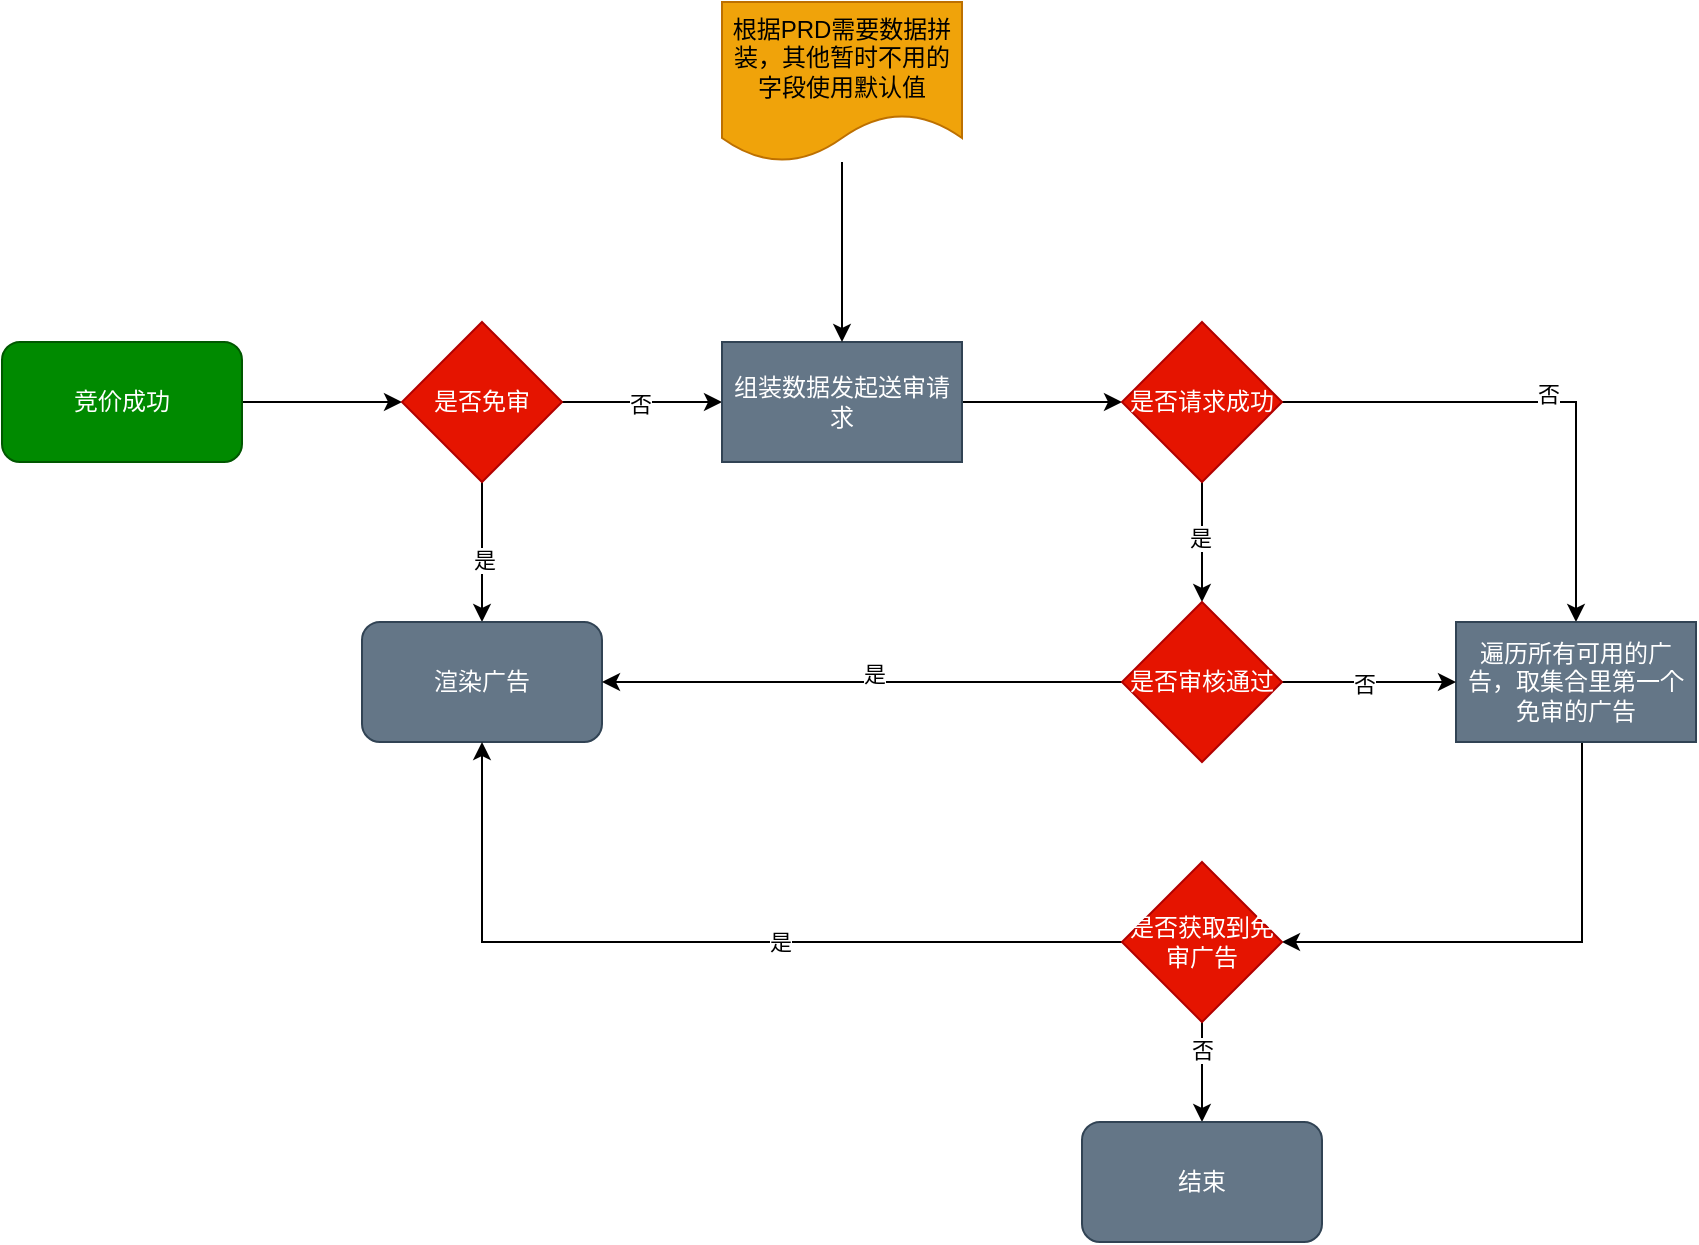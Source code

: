<mxfile version="24.7.17">
  <diagram name="第 1 页" id="-iBdAIBDAezDfovrRm0V">
    <mxGraphModel dx="1139" dy="620" grid="1" gridSize="10" guides="1" tooltips="1" connect="1" arrows="1" fold="1" page="1" pageScale="1" pageWidth="827" pageHeight="1169" math="0" shadow="0">
      <root>
        <mxCell id="0" />
        <mxCell id="1" parent="0" />
        <mxCell id="1goMoPxQiR9Q-kaNRsh4-3" value="" style="edgeStyle=orthogonalEdgeStyle;rounded=0;orthogonalLoop=1;jettySize=auto;html=1;" edge="1" parent="1" source="1goMoPxQiR9Q-kaNRsh4-1" target="1goMoPxQiR9Q-kaNRsh4-2">
          <mxGeometry relative="1" as="geometry" />
        </mxCell>
        <mxCell id="1goMoPxQiR9Q-kaNRsh4-1" value="竞价成功" style="rounded=1;whiteSpace=wrap;html=1;fillColor=#008a00;fontColor=#ffffff;strokeColor=#005700;" vertex="1" parent="1">
          <mxGeometry x="100" y="360" width="120" height="60" as="geometry" />
        </mxCell>
        <mxCell id="1goMoPxQiR9Q-kaNRsh4-5" value="" style="edgeStyle=orthogonalEdgeStyle;rounded=0;orthogonalLoop=1;jettySize=auto;html=1;" edge="1" parent="1" source="1goMoPxQiR9Q-kaNRsh4-2" target="1goMoPxQiR9Q-kaNRsh4-4">
          <mxGeometry relative="1" as="geometry" />
        </mxCell>
        <mxCell id="1goMoPxQiR9Q-kaNRsh4-6" value="是" style="edgeLabel;html=1;align=center;verticalAlign=middle;resizable=0;points=[];" vertex="1" connectable="0" parent="1goMoPxQiR9Q-kaNRsh4-5">
          <mxGeometry x="0.114" y="1" relative="1" as="geometry">
            <mxPoint as="offset" />
          </mxGeometry>
        </mxCell>
        <mxCell id="1goMoPxQiR9Q-kaNRsh4-8" value="" style="edgeStyle=orthogonalEdgeStyle;rounded=0;orthogonalLoop=1;jettySize=auto;html=1;" edge="1" parent="1" source="1goMoPxQiR9Q-kaNRsh4-2" target="1goMoPxQiR9Q-kaNRsh4-7">
          <mxGeometry relative="1" as="geometry" />
        </mxCell>
        <mxCell id="1goMoPxQiR9Q-kaNRsh4-9" value="否" style="edgeLabel;html=1;align=center;verticalAlign=middle;resizable=0;points=[];" vertex="1" connectable="0" parent="1goMoPxQiR9Q-kaNRsh4-8">
          <mxGeometry x="-0.025" y="-1" relative="1" as="geometry">
            <mxPoint as="offset" />
          </mxGeometry>
        </mxCell>
        <mxCell id="1goMoPxQiR9Q-kaNRsh4-2" value="是否免审" style="rhombus;whiteSpace=wrap;html=1;fillColor=#e51400;fontColor=#ffffff;strokeColor=#B20000;" vertex="1" parent="1">
          <mxGeometry x="300" y="350" width="80" height="80" as="geometry" />
        </mxCell>
        <mxCell id="1goMoPxQiR9Q-kaNRsh4-4" value="渲染广告" style="rounded=1;whiteSpace=wrap;html=1;fillColor=#647687;fontColor=#ffffff;strokeColor=#314354;" vertex="1" parent="1">
          <mxGeometry x="280" y="500" width="120" height="60" as="geometry" />
        </mxCell>
        <mxCell id="1goMoPxQiR9Q-kaNRsh4-11" value="" style="edgeStyle=orthogonalEdgeStyle;rounded=0;orthogonalLoop=1;jettySize=auto;html=1;" edge="1" parent="1" source="1goMoPxQiR9Q-kaNRsh4-7" target="1goMoPxQiR9Q-kaNRsh4-10">
          <mxGeometry relative="1" as="geometry" />
        </mxCell>
        <mxCell id="1goMoPxQiR9Q-kaNRsh4-7" value="组装数据发起送审请求" style="rounded=0;whiteSpace=wrap;html=1;fillColor=#647687;fontColor=#ffffff;strokeColor=#314354;" vertex="1" parent="1">
          <mxGeometry x="460" y="360" width="120" height="60" as="geometry" />
        </mxCell>
        <mxCell id="1goMoPxQiR9Q-kaNRsh4-13" value="" style="edgeStyle=orthogonalEdgeStyle;rounded=0;orthogonalLoop=1;jettySize=auto;html=1;" edge="1" parent="1" source="1goMoPxQiR9Q-kaNRsh4-10" target="1goMoPxQiR9Q-kaNRsh4-12">
          <mxGeometry relative="1" as="geometry" />
        </mxCell>
        <mxCell id="1goMoPxQiR9Q-kaNRsh4-14" value="否" style="edgeLabel;html=1;align=center;verticalAlign=middle;resizable=0;points=[];" vertex="1" connectable="0" parent="1goMoPxQiR9Q-kaNRsh4-13">
          <mxGeometry x="0.033" y="4" relative="1" as="geometry">
            <mxPoint as="offset" />
          </mxGeometry>
        </mxCell>
        <mxCell id="1goMoPxQiR9Q-kaNRsh4-16" value="" style="edgeStyle=orthogonalEdgeStyle;rounded=0;orthogonalLoop=1;jettySize=auto;html=1;" edge="1" parent="1" source="1goMoPxQiR9Q-kaNRsh4-10" target="1goMoPxQiR9Q-kaNRsh4-15">
          <mxGeometry relative="1" as="geometry" />
        </mxCell>
        <mxCell id="1goMoPxQiR9Q-kaNRsh4-17" value="是" style="edgeLabel;html=1;align=center;verticalAlign=middle;resizable=0;points=[];" vertex="1" connectable="0" parent="1goMoPxQiR9Q-kaNRsh4-16">
          <mxGeometry x="-0.075" y="-1" relative="1" as="geometry">
            <mxPoint as="offset" />
          </mxGeometry>
        </mxCell>
        <mxCell id="1goMoPxQiR9Q-kaNRsh4-10" value="是否请求成功" style="rhombus;whiteSpace=wrap;html=1;fillColor=#e51400;fontColor=#ffffff;strokeColor=#B20000;" vertex="1" parent="1">
          <mxGeometry x="660" y="350" width="80" height="80" as="geometry" />
        </mxCell>
        <mxCell id="1goMoPxQiR9Q-kaNRsh4-25" value="" style="edgeStyle=orthogonalEdgeStyle;rounded=0;orthogonalLoop=1;jettySize=auto;html=1;" edge="1" parent="1" source="1goMoPxQiR9Q-kaNRsh4-12" target="1goMoPxQiR9Q-kaNRsh4-24">
          <mxGeometry relative="1" as="geometry">
            <Array as="points">
              <mxPoint x="890" y="660" />
            </Array>
          </mxGeometry>
        </mxCell>
        <mxCell id="1goMoPxQiR9Q-kaNRsh4-12" value="遍历所有可用的广告，取集合里第一个免审的广告" style="rounded=0;whiteSpace=wrap;html=1;fillColor=#647687;fontColor=#ffffff;strokeColor=#314354;" vertex="1" parent="1">
          <mxGeometry x="827" y="500" width="120" height="60" as="geometry" />
        </mxCell>
        <mxCell id="1goMoPxQiR9Q-kaNRsh4-20" style="edgeStyle=orthogonalEdgeStyle;rounded=0;orthogonalLoop=1;jettySize=auto;html=1;" edge="1" parent="1" source="1goMoPxQiR9Q-kaNRsh4-15" target="1goMoPxQiR9Q-kaNRsh4-4">
          <mxGeometry relative="1" as="geometry" />
        </mxCell>
        <mxCell id="1goMoPxQiR9Q-kaNRsh4-21" value="是" style="edgeLabel;html=1;align=center;verticalAlign=middle;resizable=0;points=[];" vertex="1" connectable="0" parent="1goMoPxQiR9Q-kaNRsh4-20">
          <mxGeometry x="-0.046" y="-4" relative="1" as="geometry">
            <mxPoint as="offset" />
          </mxGeometry>
        </mxCell>
        <mxCell id="1goMoPxQiR9Q-kaNRsh4-22" style="edgeStyle=orthogonalEdgeStyle;rounded=0;orthogonalLoop=1;jettySize=auto;html=1;" edge="1" parent="1" source="1goMoPxQiR9Q-kaNRsh4-15" target="1goMoPxQiR9Q-kaNRsh4-12">
          <mxGeometry relative="1" as="geometry" />
        </mxCell>
        <mxCell id="1goMoPxQiR9Q-kaNRsh4-23" value="否" style="edgeLabel;html=1;align=center;verticalAlign=middle;resizable=0;points=[];" vertex="1" connectable="0" parent="1goMoPxQiR9Q-kaNRsh4-22">
          <mxGeometry x="-0.058" y="-1" relative="1" as="geometry">
            <mxPoint as="offset" />
          </mxGeometry>
        </mxCell>
        <mxCell id="1goMoPxQiR9Q-kaNRsh4-15" value="是否审核通过" style="rhombus;whiteSpace=wrap;html=1;fillColor=#e51400;fontColor=#ffffff;strokeColor=#B20000;" vertex="1" parent="1">
          <mxGeometry x="660" y="490" width="80" height="80" as="geometry" />
        </mxCell>
        <mxCell id="1goMoPxQiR9Q-kaNRsh4-26" style="edgeStyle=orthogonalEdgeStyle;rounded=0;orthogonalLoop=1;jettySize=auto;html=1;entryX=0.5;entryY=1;entryDx=0;entryDy=0;" edge="1" parent="1" source="1goMoPxQiR9Q-kaNRsh4-24" target="1goMoPxQiR9Q-kaNRsh4-4">
          <mxGeometry relative="1" as="geometry" />
        </mxCell>
        <mxCell id="1goMoPxQiR9Q-kaNRsh4-27" value="是" style="edgeLabel;html=1;align=center;verticalAlign=middle;resizable=0;points=[];" vertex="1" connectable="0" parent="1goMoPxQiR9Q-kaNRsh4-26">
          <mxGeometry x="-0.186" relative="1" as="geometry">
            <mxPoint as="offset" />
          </mxGeometry>
        </mxCell>
        <mxCell id="1goMoPxQiR9Q-kaNRsh4-29" value="" style="edgeStyle=orthogonalEdgeStyle;rounded=0;orthogonalLoop=1;jettySize=auto;html=1;" edge="1" parent="1" source="1goMoPxQiR9Q-kaNRsh4-24" target="1goMoPxQiR9Q-kaNRsh4-28">
          <mxGeometry relative="1" as="geometry" />
        </mxCell>
        <mxCell id="1goMoPxQiR9Q-kaNRsh4-30" value="否" style="edgeLabel;html=1;align=center;verticalAlign=middle;resizable=0;points=[];" vertex="1" connectable="0" parent="1goMoPxQiR9Q-kaNRsh4-29">
          <mxGeometry x="-0.44" relative="1" as="geometry">
            <mxPoint as="offset" />
          </mxGeometry>
        </mxCell>
        <mxCell id="1goMoPxQiR9Q-kaNRsh4-24" value="是否获取到免审广告" style="rhombus;whiteSpace=wrap;html=1;fillColor=#e51400;strokeColor=#B20000;fontColor=#ffffff;rounded=0;" vertex="1" parent="1">
          <mxGeometry x="660" y="620" width="80" height="80" as="geometry" />
        </mxCell>
        <mxCell id="1goMoPxQiR9Q-kaNRsh4-28" value="结束" style="rounded=1;whiteSpace=wrap;html=1;fillColor=#647687;fontColor=#ffffff;strokeColor=#314354;" vertex="1" parent="1">
          <mxGeometry x="640" y="750" width="120" height="60" as="geometry" />
        </mxCell>
        <mxCell id="1goMoPxQiR9Q-kaNRsh4-32" value="" style="edgeStyle=orthogonalEdgeStyle;rounded=0;orthogonalLoop=1;jettySize=auto;html=1;" edge="1" parent="1" source="1goMoPxQiR9Q-kaNRsh4-31" target="1goMoPxQiR9Q-kaNRsh4-7">
          <mxGeometry relative="1" as="geometry" />
        </mxCell>
        <mxCell id="1goMoPxQiR9Q-kaNRsh4-31" value="根据PRD需要数据拼装，其他暂时不用的字段使用默认值" style="shape=document;whiteSpace=wrap;html=1;boundedLbl=1;fillColor=#f0a30a;fontColor=#000000;strokeColor=#BD7000;" vertex="1" parent="1">
          <mxGeometry x="460" y="190" width="120" height="80" as="geometry" />
        </mxCell>
      </root>
    </mxGraphModel>
  </diagram>
</mxfile>
